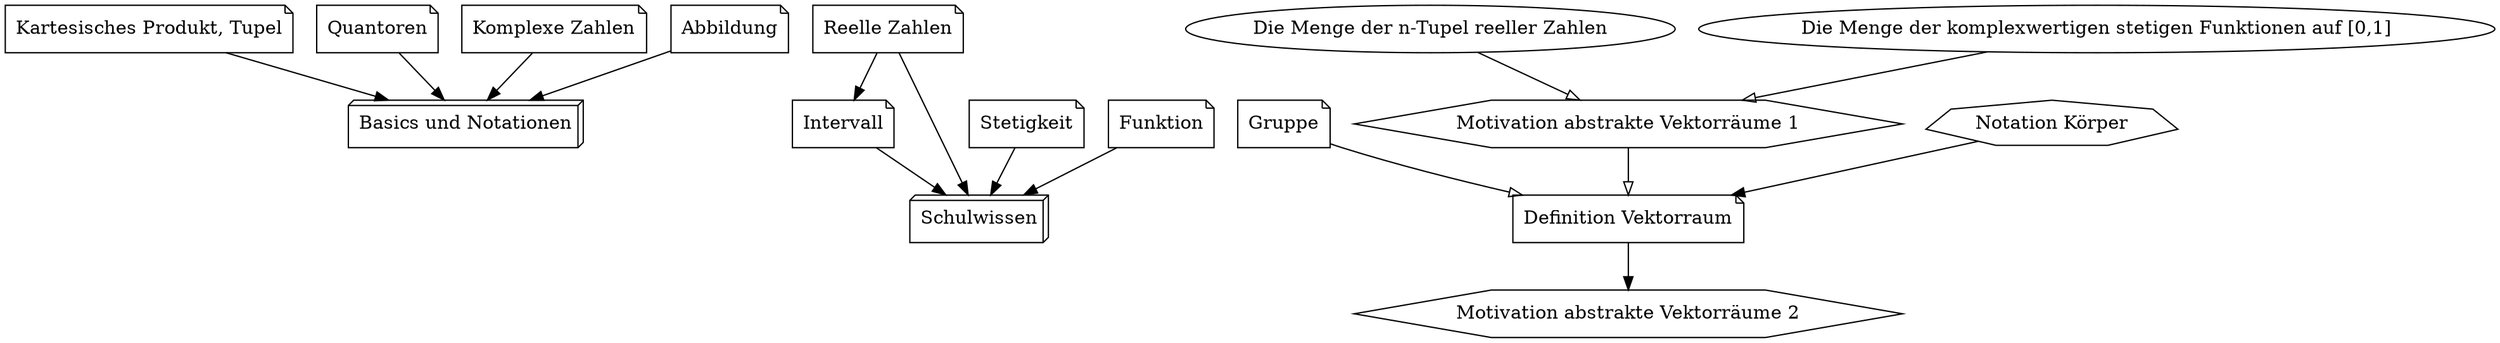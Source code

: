 











digraph G {
p1[label="Kartesisches Produkt, Tupel", shape=note]
p2[label="Quantoren", shape=note]
p3[label="Reelle Zahlen", shape=note]
p4[label="Komplexe Zahlen", shape=note]
p5[label="Stetigkeit", shape=note]
p6[label="Intervall", shape=note]
p7[label="Abbildung", shape=note]
p8[label="Funktion", shape=note]
p9[label="Gruppe", shape=note]

m1[label="Basics und Notationen", shape=box3d]
m2[label="Schulwissen", shape=box3d]

n1_1[label="Die Menge der n-Tupel reeller Zahlen", shape=ellipse]
n1_2[label="Die Menge der komplexwertigen stetigen Funktionen auf [0,1]", shape=ellipse]
n1_3[label="Motivation abstrakte Vektorräume 1", shape=hexagon]
n1_4[label="Notation Körper", shape=septagon]
n1_5[label="Definition Vektorraum", shape=note]
n1_6[label="Motivation abstrakte Vektorräume 2", shape=hexagon]

p1->m1 [arrowhead=normal]
p2->m1 [arrowhead=normal]
p4->m1 [arrowhead=normal]
p7->m1 [arrowhead=normal]

p3->m2 [arrowhead=normal]
p5->m2 [arrowhead=normal]
p6->m2 [arrowhead=normal]
p8->m2 [arrowhead=normal]

p3->p6 [arrowhead=normal]

n1_1->n1_3 [arrowhead=onormal]
n1_2->n1_3 [arrowhead=onormal]
n1_3->n1_5 [arrowhead=onormal]
n1_4->n1_5 [arrowhead=normal]
p9->n1_5 [arrowhead=onormal]
n1_5->n1_6 [arrowhead=normal]
}